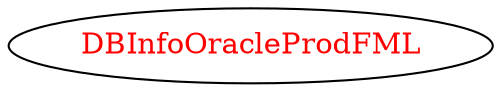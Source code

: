digraph dependencyGraph {
 concentrate=true;
 ranksep="2.0";
 rankdir="LR"; 
 splines="ortho";
"DBInfoOracleProdFML" [fontcolor="red"];
}